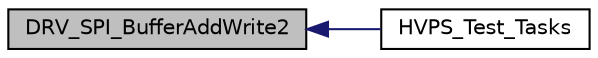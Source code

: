 digraph "DRV_SPI_BufferAddWrite2"
{
  edge [fontname="Helvetica",fontsize="10",labelfontname="Helvetica",labelfontsize="10"];
  node [fontname="Helvetica",fontsize="10",shape=record];
  rankdir="LR";
  Node82 [label="DRV_SPI_BufferAddWrite2",height=0.2,width=0.4,color="black", fillcolor="grey75", style="filled", fontcolor="black"];
  Node82 -> Node83 [dir="back",color="midnightblue",fontsize="10",style="solid",fontname="Helvetica"];
  Node83 [label="HVPS_Test_Tasks",height=0.2,width=0.4,color="black", fillcolor="white", style="filled",URL="$inszt__hvps__test_8c.html#aac73f1185c0bf4ac7c58ed7617339f88"];
}
